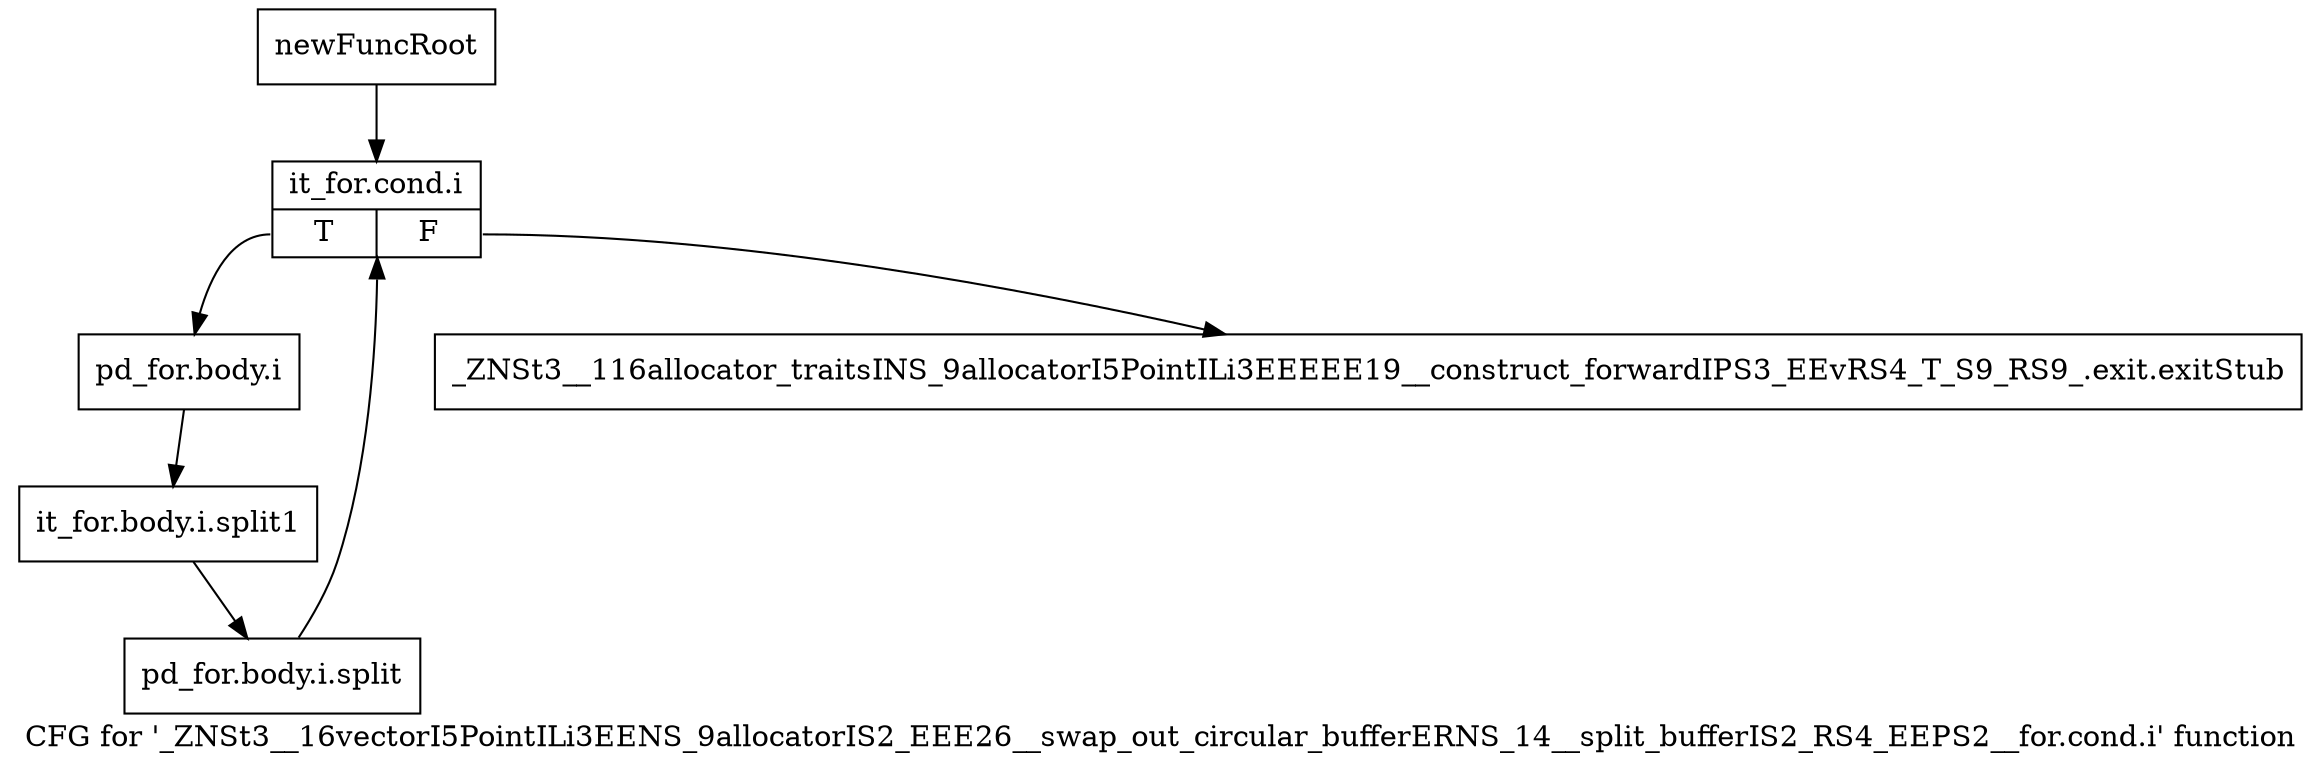 digraph "CFG for '_ZNSt3__16vectorI5PointILi3EENS_9allocatorIS2_EEE26__swap_out_circular_bufferERNS_14__split_bufferIS2_RS4_EEPS2__for.cond.i' function" {
	label="CFG for '_ZNSt3__16vectorI5PointILi3EENS_9allocatorIS2_EEE26__swap_out_circular_bufferERNS_14__split_bufferIS2_RS4_EEPS2__for.cond.i' function";

	Node0x94b0ff0 [shape=record,label="{newFuncRoot}"];
	Node0x94b0ff0 -> Node0x94b1090;
	Node0x94b1040 [shape=record,label="{_ZNSt3__116allocator_traitsINS_9allocatorI5PointILi3EEEEE19__construct_forwardIPS3_EEvRS4_T_S9_RS9_.exit.exitStub}"];
	Node0x94b1090 [shape=record,label="{it_for.cond.i|{<s0>T|<s1>F}}"];
	Node0x94b1090:s0 -> Node0x94b10e0;
	Node0x94b1090:s1 -> Node0x94b1040;
	Node0x94b10e0 [shape=record,label="{pd_for.body.i}"];
	Node0x94b10e0 -> Node0xb6387b0;
	Node0xb6387b0 [shape=record,label="{it_for.body.i.split1}"];
	Node0xb6387b0 -> Node0x949cf90;
	Node0x949cf90 [shape=record,label="{pd_for.body.i.split}"];
	Node0x949cf90 -> Node0x94b1090;
}
